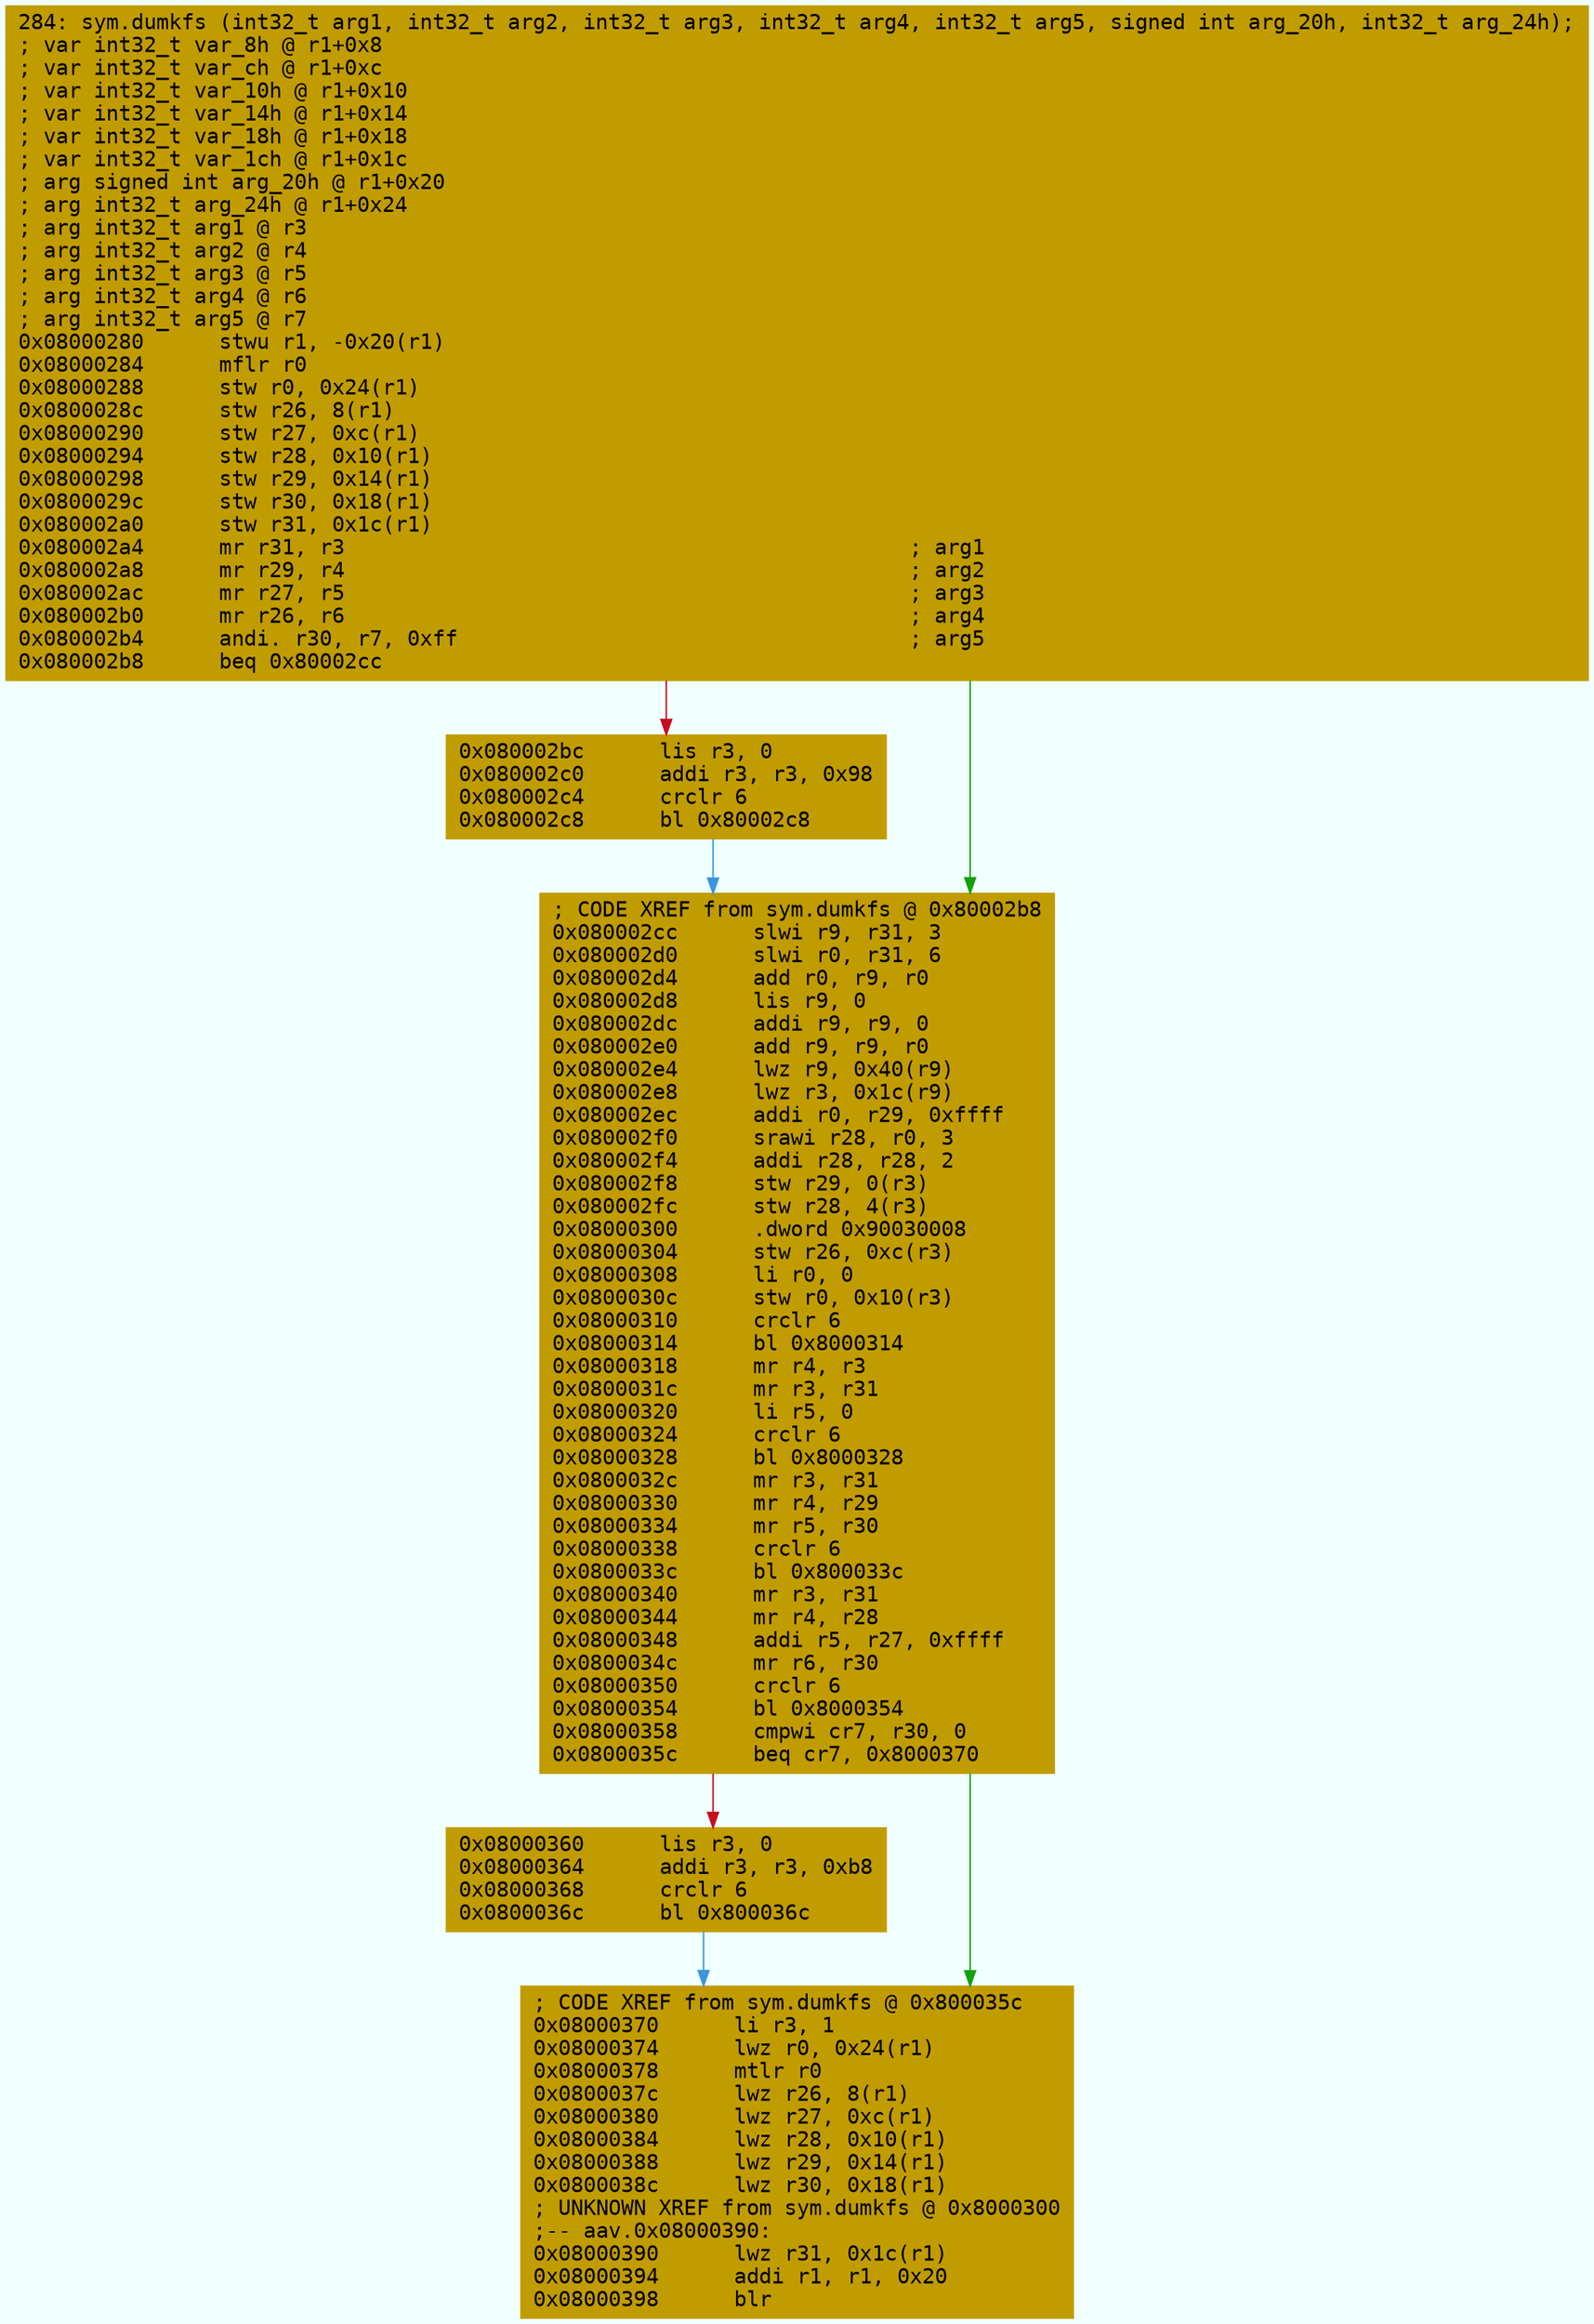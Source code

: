 digraph code {
	graph [bgcolor=azure fontsize=8 fontname="Courier" splines="ortho"];
	node [fillcolor=gray style=filled shape=box];
	edge [arrowhead="normal"];
	"0x08000280" [URL="sym.dumkfs/0x08000280", fillcolor="#c19c00",color="#c19c00", fontname="Courier",label="284: sym.dumkfs (int32_t arg1, int32_t arg2, int32_t arg3, int32_t arg4, int32_t arg5, signed int arg_20h, int32_t arg_24h);\l; var int32_t var_8h @ r1+0x8\l; var int32_t var_ch @ r1+0xc\l; var int32_t var_10h @ r1+0x10\l; var int32_t var_14h @ r1+0x14\l; var int32_t var_18h @ r1+0x18\l; var int32_t var_1ch @ r1+0x1c\l; arg signed int arg_20h @ r1+0x20\l; arg int32_t arg_24h @ r1+0x24\l; arg int32_t arg1 @ r3\l; arg int32_t arg2 @ r4\l; arg int32_t arg3 @ r5\l; arg int32_t arg4 @ r6\l; arg int32_t arg5 @ r7\l0x08000280      stwu r1, -0x20(r1)\l0x08000284      mflr r0\l0x08000288      stw r0, 0x24(r1)\l0x0800028c      stw r26, 8(r1)\l0x08000290      stw r27, 0xc(r1)\l0x08000294      stw r28, 0x10(r1)\l0x08000298      stw r29, 0x14(r1)\l0x0800029c      stw r30, 0x18(r1)\l0x080002a0      stw r31, 0x1c(r1)\l0x080002a4      mr r31, r3                                             ; arg1\l0x080002a8      mr r29, r4                                             ; arg2\l0x080002ac      mr r27, r5                                             ; arg3\l0x080002b0      mr r26, r6                                             ; arg4\l0x080002b4      andi. r30, r7, 0xff                                    ; arg5\l0x080002b8      beq 0x80002cc\l"]
	"0x080002bc" [URL="sym.dumkfs/0x080002bc", fillcolor="#c19c00",color="#c19c00", fontname="Courier",label="0x080002bc      lis r3, 0\l0x080002c0      addi r3, r3, 0x98\l0x080002c4      crclr 6\l0x080002c8      bl 0x80002c8\l"]
	"0x080002cc" [URL="sym.dumkfs/0x080002cc", fillcolor="#c19c00",color="#c19c00", fontname="Courier",label="; CODE XREF from sym.dumkfs @ 0x80002b8\l0x080002cc      slwi r9, r31, 3\l0x080002d0      slwi r0, r31, 6\l0x080002d4      add r0, r9, r0\l0x080002d8      lis r9, 0\l0x080002dc      addi r9, r9, 0\l0x080002e0      add r9, r9, r0\l0x080002e4      lwz r9, 0x40(r9)\l0x080002e8      lwz r3, 0x1c(r9)\l0x080002ec      addi r0, r29, 0xffff\l0x080002f0      srawi r28, r0, 3\l0x080002f4      addi r28, r28, 2\l0x080002f8      stw r29, 0(r3)\l0x080002fc      stw r28, 4(r3)\l0x08000300      .dword 0x90030008\l0x08000304      stw r26, 0xc(r3)\l0x08000308      li r0, 0\l0x0800030c      stw r0, 0x10(r3)\l0x08000310      crclr 6\l0x08000314      bl 0x8000314\l0x08000318      mr r4, r3\l0x0800031c      mr r3, r31\l0x08000320      li r5, 0\l0x08000324      crclr 6\l0x08000328      bl 0x8000328\l0x0800032c      mr r3, r31\l0x08000330      mr r4, r29\l0x08000334      mr r5, r30\l0x08000338      crclr 6\l0x0800033c      bl 0x800033c\l0x08000340      mr r3, r31\l0x08000344      mr r4, r28\l0x08000348      addi r5, r27, 0xffff\l0x0800034c      mr r6, r30\l0x08000350      crclr 6\l0x08000354      bl 0x8000354\l0x08000358      cmpwi cr7, r30, 0\l0x0800035c      beq cr7, 0x8000370\l"]
	"0x08000360" [URL="sym.dumkfs/0x08000360", fillcolor="#c19c00",color="#c19c00", fontname="Courier",label="0x08000360      lis r3, 0\l0x08000364      addi r3, r3, 0xb8\l0x08000368      crclr 6\l0x0800036c      bl 0x800036c\l"]
	"0x08000370" [URL="sym.dumkfs/0x08000370", fillcolor="#c19c00",color="#c19c00", fontname="Courier",label="; CODE XREF from sym.dumkfs @ 0x800035c\l0x08000370      li r3, 1\l0x08000374      lwz r0, 0x24(r1)\l0x08000378      mtlr r0\l0x0800037c      lwz r26, 8(r1)\l0x08000380      lwz r27, 0xc(r1)\l0x08000384      lwz r28, 0x10(r1)\l0x08000388      lwz r29, 0x14(r1)\l0x0800038c      lwz r30, 0x18(r1)\l; UNKNOWN XREF from sym.dumkfs @ 0x8000300\l;-- aav.0x08000390:\l0x08000390      lwz r31, 0x1c(r1)\l0x08000394      addi r1, r1, 0x20\l0x08000398      blr\l"]
        "0x08000280" -> "0x080002cc" [color="#13a10e"];
        "0x08000280" -> "0x080002bc" [color="#c50f1f"];
        "0x080002bc" -> "0x080002cc" [color="#3a96dd"];
        "0x080002cc" -> "0x08000370" [color="#13a10e"];
        "0x080002cc" -> "0x08000360" [color="#c50f1f"];
        "0x08000360" -> "0x08000370" [color="#3a96dd"];
}

